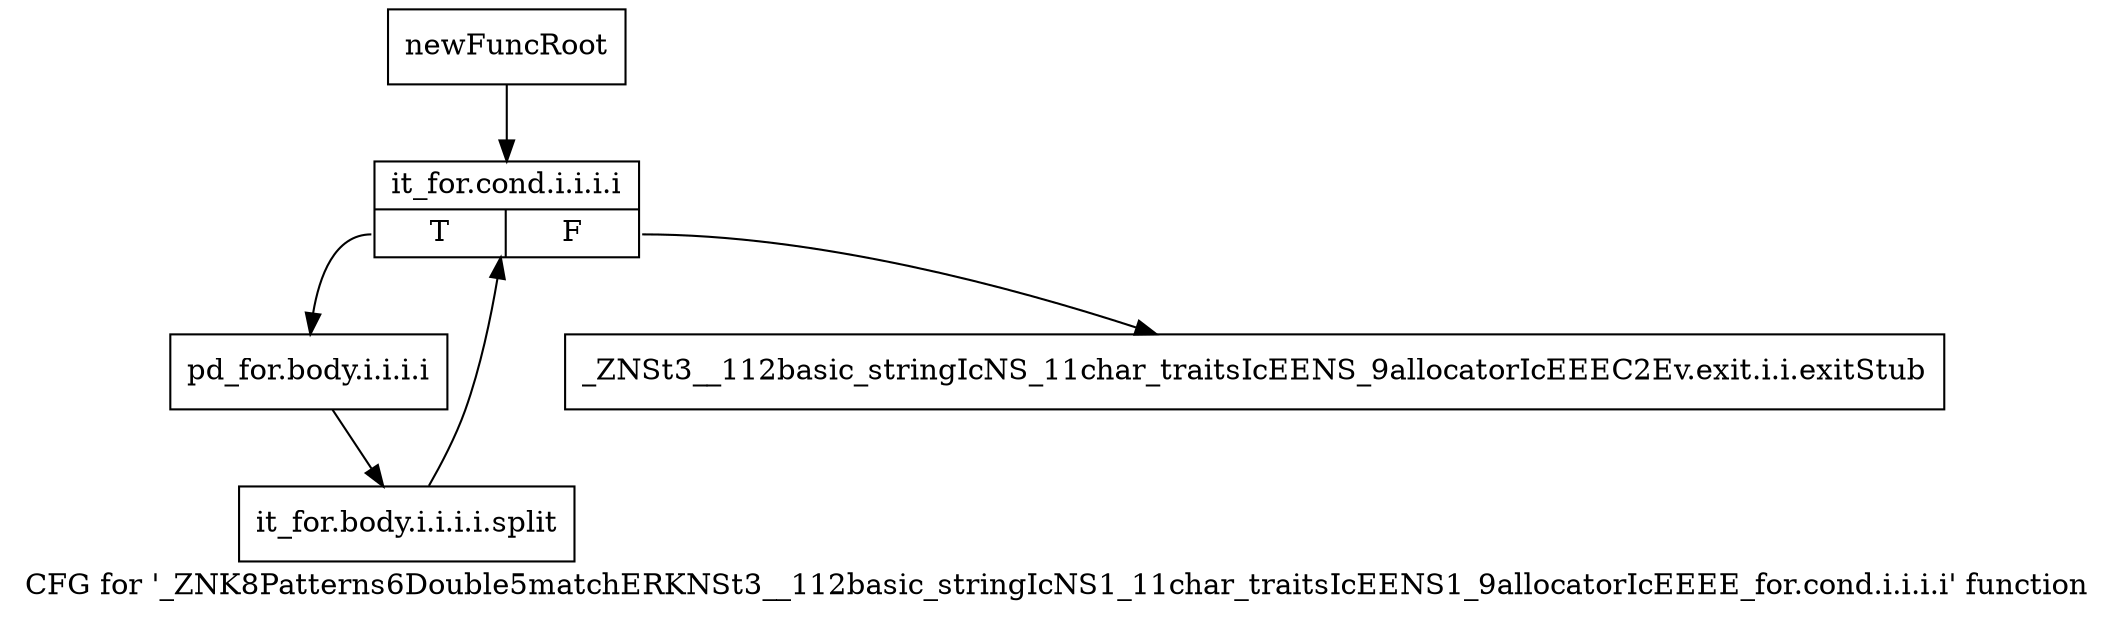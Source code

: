 digraph "CFG for '_ZNK8Patterns6Double5matchERKNSt3__112basic_stringIcNS1_11char_traitsIcEENS1_9allocatorIcEEEE_for.cond.i.i.i.i' function" {
	label="CFG for '_ZNK8Patterns6Double5matchERKNSt3__112basic_stringIcNS1_11char_traitsIcEENS1_9allocatorIcEEEE_for.cond.i.i.i.i' function";

	Node0x95652b0 [shape=record,label="{newFuncRoot}"];
	Node0x95652b0 -> Node0x9565350;
	Node0x9565300 [shape=record,label="{_ZNSt3__112basic_stringIcNS_11char_traitsIcEENS_9allocatorIcEEEC2Ev.exit.i.i.exitStub}"];
	Node0x9565350 [shape=record,label="{it_for.cond.i.i.i.i|{<s0>T|<s1>F}}"];
	Node0x9565350:s0 -> Node0x95653a0;
	Node0x9565350:s1 -> Node0x9565300;
	Node0x95653a0 [shape=record,label="{pd_for.body.i.i.i.i}"];
	Node0x95653a0 -> Node0xb64f240;
	Node0xb64f240 [shape=record,label="{it_for.body.i.i.i.i.split}"];
	Node0xb64f240 -> Node0x9565350;
}
